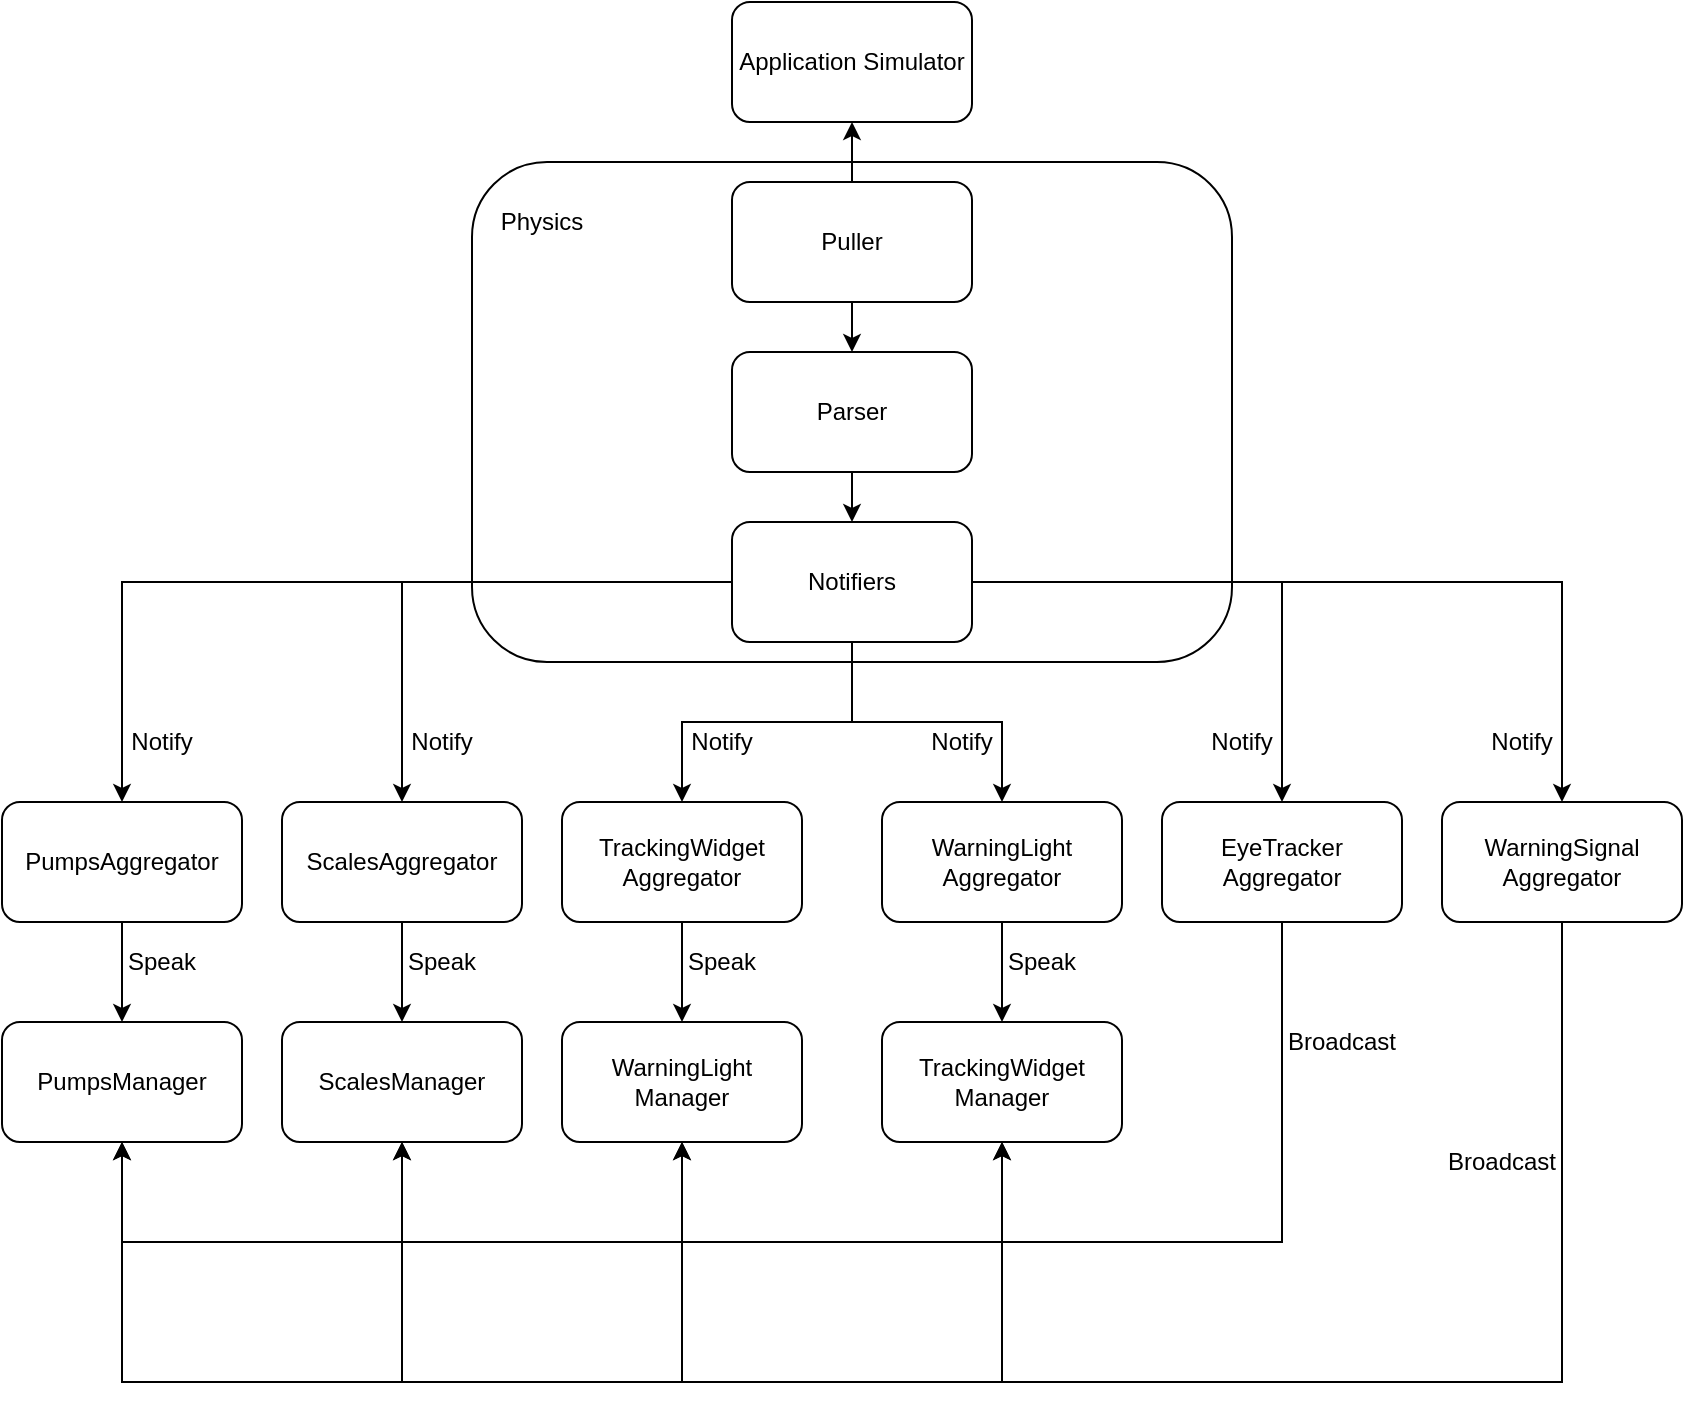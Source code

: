 <mxfile version="13.1.11" type="device"><diagram id="3iFWgDSy5vpxFUqAFcfY" name="Page-1"><mxGraphModel dx="1262" dy="691" grid="1" gridSize="10" guides="1" tooltips="1" connect="1" arrows="1" fold="1" page="1" pageScale="1" pageWidth="850" pageHeight="1100" math="0" shadow="0"><root><mxCell id="0"/><mxCell id="1" parent="0"/><mxCell id="XyhR9izWv1WPLT1sSx5N-1" value="Application Simulator" style="rounded=1;whiteSpace=wrap;html=1;" vertex="1" parent="1"><mxGeometry x="365" y="50" width="120" height="60" as="geometry"/></mxCell><mxCell id="XyhR9izWv1WPLT1sSx5N-43" value="" style="rounded=1;whiteSpace=wrap;html=1;fillColor=none;" vertex="1" parent="1"><mxGeometry x="235" y="130" width="380" height="250" as="geometry"/></mxCell><mxCell id="XyhR9izWv1WPLT1sSx5N-62" style="edgeStyle=orthogonalEdgeStyle;rounded=0;orthogonalLoop=1;jettySize=auto;html=1;exitX=0.5;exitY=0;exitDx=0;exitDy=0;entryX=0.5;entryY=1;entryDx=0;entryDy=0;" edge="1" parent="1" source="XyhR9izWv1WPLT1sSx5N-44" target="XyhR9izWv1WPLT1sSx5N-1"><mxGeometry relative="1" as="geometry"/></mxCell><mxCell id="XyhR9izWv1WPLT1sSx5N-63" style="edgeStyle=orthogonalEdgeStyle;rounded=0;orthogonalLoop=1;jettySize=auto;html=1;exitX=0.5;exitY=1;exitDx=0;exitDy=0;entryX=0.5;entryY=0;entryDx=0;entryDy=0;" edge="1" parent="1" source="XyhR9izWv1WPLT1sSx5N-44" target="XyhR9izWv1WPLT1sSx5N-45"><mxGeometry relative="1" as="geometry"/></mxCell><mxCell id="XyhR9izWv1WPLT1sSx5N-44" value="Puller" style="rounded=1;whiteSpace=wrap;html=1;fillColor=none;" vertex="1" parent="1"><mxGeometry x="365" y="140" width="120" height="60" as="geometry"/></mxCell><mxCell id="XyhR9izWv1WPLT1sSx5N-64" style="edgeStyle=orthogonalEdgeStyle;rounded=0;orthogonalLoop=1;jettySize=auto;html=1;exitX=0.5;exitY=1;exitDx=0;exitDy=0;entryX=0.5;entryY=0;entryDx=0;entryDy=0;" edge="1" parent="1" source="XyhR9izWv1WPLT1sSx5N-45" target="XyhR9izWv1WPLT1sSx5N-46"><mxGeometry relative="1" as="geometry"/></mxCell><mxCell id="XyhR9izWv1WPLT1sSx5N-45" value="Parser" style="rounded=1;whiteSpace=wrap;html=1;fillColor=none;" vertex="1" parent="1"><mxGeometry x="365" y="225" width="120" height="60" as="geometry"/></mxCell><mxCell id="XyhR9izWv1WPLT1sSx5N-55" style="edgeStyle=orthogonalEdgeStyle;rounded=0;orthogonalLoop=1;jettySize=auto;html=1;exitX=0;exitY=0.5;exitDx=0;exitDy=0;entryX=0.5;entryY=0;entryDx=0;entryDy=0;" edge="1" parent="1" source="XyhR9izWv1WPLT1sSx5N-46" target="XyhR9izWv1WPLT1sSx5N-48"><mxGeometry relative="1" as="geometry"/></mxCell><mxCell id="XyhR9izWv1WPLT1sSx5N-56" style="edgeStyle=orthogonalEdgeStyle;rounded=0;orthogonalLoop=1;jettySize=auto;html=1;exitX=1;exitY=0.5;exitDx=0;exitDy=0;entryX=0.5;entryY=0;entryDx=0;entryDy=0;" edge="1" parent="1" source="XyhR9izWv1WPLT1sSx5N-46" target="XyhR9izWv1WPLT1sSx5N-53"><mxGeometry relative="1" as="geometry"/></mxCell><mxCell id="XyhR9izWv1WPLT1sSx5N-57" style="edgeStyle=orthogonalEdgeStyle;rounded=0;orthogonalLoop=1;jettySize=auto;html=1;exitX=0.5;exitY=1;exitDx=0;exitDy=0;" edge="1" parent="1" source="XyhR9izWv1WPLT1sSx5N-46" target="XyhR9izWv1WPLT1sSx5N-50"><mxGeometry relative="1" as="geometry"/></mxCell><mxCell id="XyhR9izWv1WPLT1sSx5N-58" style="edgeStyle=orthogonalEdgeStyle;rounded=0;orthogonalLoop=1;jettySize=auto;html=1;exitX=0.5;exitY=1;exitDx=0;exitDy=0;entryX=0.5;entryY=0;entryDx=0;entryDy=0;" edge="1" parent="1" source="XyhR9izWv1WPLT1sSx5N-46" target="XyhR9izWv1WPLT1sSx5N-51"><mxGeometry relative="1" as="geometry"/></mxCell><mxCell id="XyhR9izWv1WPLT1sSx5N-60" style="edgeStyle=orthogonalEdgeStyle;rounded=0;orthogonalLoop=1;jettySize=auto;html=1;exitX=1;exitY=0.5;exitDx=0;exitDy=0;entryX=0.5;entryY=0;entryDx=0;entryDy=0;" edge="1" parent="1" source="XyhR9izWv1WPLT1sSx5N-46" target="XyhR9izWv1WPLT1sSx5N-52"><mxGeometry relative="1" as="geometry"/></mxCell><mxCell id="XyhR9izWv1WPLT1sSx5N-61" style="edgeStyle=orthogonalEdgeStyle;rounded=0;orthogonalLoop=1;jettySize=auto;html=1;exitX=0;exitY=0.5;exitDx=0;exitDy=0;" edge="1" parent="1" source="XyhR9izWv1WPLT1sSx5N-46" target="XyhR9izWv1WPLT1sSx5N-49"><mxGeometry relative="1" as="geometry"/></mxCell><mxCell id="XyhR9izWv1WPLT1sSx5N-46" value="Notifiers" style="rounded=1;whiteSpace=wrap;html=1;fillColor=none;" vertex="1" parent="1"><mxGeometry x="365" y="310" width="120" height="60" as="geometry"/></mxCell><mxCell id="XyhR9izWv1WPLT1sSx5N-69" style="edgeStyle=orthogonalEdgeStyle;rounded=0;orthogonalLoop=1;jettySize=auto;html=1;exitX=0.5;exitY=1;exitDx=0;exitDy=0;entryX=0.5;entryY=0;entryDx=0;entryDy=0;" edge="1" parent="1" source="XyhR9izWv1WPLT1sSx5N-48" target="XyhR9izWv1WPLT1sSx5N-65"><mxGeometry relative="1" as="geometry"/></mxCell><mxCell id="XyhR9izWv1WPLT1sSx5N-48" value="PumpsAggregator" style="rounded=1;whiteSpace=wrap;html=1;fillColor=none;" vertex="1" parent="1"><mxGeometry y="450" width="120" height="60" as="geometry"/></mxCell><mxCell id="XyhR9izWv1WPLT1sSx5N-70" style="edgeStyle=orthogonalEdgeStyle;rounded=0;orthogonalLoop=1;jettySize=auto;html=1;exitX=0.5;exitY=1;exitDx=0;exitDy=0;entryX=0.5;entryY=0;entryDx=0;entryDy=0;" edge="1" parent="1" source="XyhR9izWv1WPLT1sSx5N-49" target="XyhR9izWv1WPLT1sSx5N-66"><mxGeometry relative="1" as="geometry"/></mxCell><mxCell id="XyhR9izWv1WPLT1sSx5N-49" value="ScalesAggregator" style="rounded=1;whiteSpace=wrap;html=1;fillColor=none;" vertex="1" parent="1"><mxGeometry x="140" y="450" width="120" height="60" as="geometry"/></mxCell><mxCell id="XyhR9izWv1WPLT1sSx5N-71" style="edgeStyle=orthogonalEdgeStyle;rounded=0;orthogonalLoop=1;jettySize=auto;html=1;exitX=0.5;exitY=1;exitDx=0;exitDy=0;entryX=0.5;entryY=0;entryDx=0;entryDy=0;" edge="1" parent="1" source="XyhR9izWv1WPLT1sSx5N-50" target="XyhR9izWv1WPLT1sSx5N-67"><mxGeometry relative="1" as="geometry"/></mxCell><mxCell id="XyhR9izWv1WPLT1sSx5N-50" value="&lt;div&gt;TrackingWidget&lt;/div&gt;&lt;div&gt;Aggregator&lt;/div&gt;" style="rounded=1;whiteSpace=wrap;html=1;fillColor=none;" vertex="1" parent="1"><mxGeometry x="280" y="450" width="120" height="60" as="geometry"/></mxCell><mxCell id="XyhR9izWv1WPLT1sSx5N-72" style="edgeStyle=orthogonalEdgeStyle;rounded=0;orthogonalLoop=1;jettySize=auto;html=1;exitX=0.5;exitY=1;exitDx=0;exitDy=0;entryX=0.5;entryY=0;entryDx=0;entryDy=0;" edge="1" parent="1" source="XyhR9izWv1WPLT1sSx5N-51" target="XyhR9izWv1WPLT1sSx5N-68"><mxGeometry relative="1" as="geometry"/></mxCell><mxCell id="XyhR9izWv1WPLT1sSx5N-51" value="&lt;div&gt;WarningLight&lt;/div&gt;&lt;div&gt;Aggregator&lt;br&gt;&lt;/div&gt;" style="rounded=1;whiteSpace=wrap;html=1;fillColor=none;" vertex="1" parent="1"><mxGeometry x="440" y="450" width="120" height="60" as="geometry"/></mxCell><mxCell id="XyhR9izWv1WPLT1sSx5N-74" style="edgeStyle=orthogonalEdgeStyle;rounded=0;orthogonalLoop=1;jettySize=auto;html=1;exitX=0.5;exitY=1;exitDx=0;exitDy=0;entryX=0.5;entryY=1;entryDx=0;entryDy=0;" edge="1" parent="1" source="XyhR9izWv1WPLT1sSx5N-52" target="XyhR9izWv1WPLT1sSx5N-65"><mxGeometry relative="1" as="geometry"><Array as="points"><mxPoint x="640" y="670"/><mxPoint x="60" y="670"/></Array></mxGeometry></mxCell><mxCell id="XyhR9izWv1WPLT1sSx5N-76" style="edgeStyle=orthogonalEdgeStyle;rounded=0;orthogonalLoop=1;jettySize=auto;html=1;exitX=0.5;exitY=1;exitDx=0;exitDy=0;entryX=0.5;entryY=1;entryDx=0;entryDy=0;" edge="1" parent="1" source="XyhR9izWv1WPLT1sSx5N-52" target="XyhR9izWv1WPLT1sSx5N-66"><mxGeometry relative="1" as="geometry"><Array as="points"><mxPoint x="640" y="670"/><mxPoint x="200" y="670"/></Array></mxGeometry></mxCell><mxCell id="XyhR9izWv1WPLT1sSx5N-77" style="edgeStyle=orthogonalEdgeStyle;rounded=0;orthogonalLoop=1;jettySize=auto;html=1;exitX=0.5;exitY=1;exitDx=0;exitDy=0;entryX=0.5;entryY=1;entryDx=0;entryDy=0;" edge="1" parent="1" source="XyhR9izWv1WPLT1sSx5N-52" target="XyhR9izWv1WPLT1sSx5N-67"><mxGeometry relative="1" as="geometry"><Array as="points"><mxPoint x="640" y="670"/><mxPoint x="340" y="670"/></Array></mxGeometry></mxCell><mxCell id="XyhR9izWv1WPLT1sSx5N-78" style="edgeStyle=orthogonalEdgeStyle;rounded=0;orthogonalLoop=1;jettySize=auto;html=1;exitX=0.5;exitY=1;exitDx=0;exitDy=0;entryX=0.5;entryY=1;entryDx=0;entryDy=0;" edge="1" parent="1" source="XyhR9izWv1WPLT1sSx5N-52" target="XyhR9izWv1WPLT1sSx5N-68"><mxGeometry relative="1" as="geometry"><Array as="points"><mxPoint x="640" y="670"/><mxPoint x="500" y="670"/></Array></mxGeometry></mxCell><mxCell id="XyhR9izWv1WPLT1sSx5N-52" value="&lt;div&gt;EyeTracker&lt;/div&gt;&lt;div&gt;Aggregator&lt;br&gt;&lt;/div&gt;" style="rounded=1;whiteSpace=wrap;html=1;fillColor=none;" vertex="1" parent="1"><mxGeometry x="580" y="450" width="120" height="60" as="geometry"/></mxCell><mxCell id="XyhR9izWv1WPLT1sSx5N-75" style="edgeStyle=orthogonalEdgeStyle;rounded=0;orthogonalLoop=1;jettySize=auto;html=1;exitX=0.5;exitY=1;exitDx=0;exitDy=0;entryX=0.5;entryY=1;entryDx=0;entryDy=0;" edge="1" parent="1" source="XyhR9izWv1WPLT1sSx5N-53" target="XyhR9izWv1WPLT1sSx5N-65"><mxGeometry relative="1" as="geometry"><Array as="points"><mxPoint x="780" y="740"/><mxPoint x="60" y="740"/></Array></mxGeometry></mxCell><mxCell id="XyhR9izWv1WPLT1sSx5N-79" style="edgeStyle=orthogonalEdgeStyle;rounded=0;orthogonalLoop=1;jettySize=auto;html=1;exitX=0.5;exitY=1;exitDx=0;exitDy=0;entryX=0.5;entryY=1;entryDx=0;entryDy=0;" edge="1" parent="1" source="XyhR9izWv1WPLT1sSx5N-53" target="XyhR9izWv1WPLT1sSx5N-66"><mxGeometry relative="1" as="geometry"><Array as="points"><mxPoint x="780" y="740"/><mxPoint x="200" y="740"/></Array></mxGeometry></mxCell><mxCell id="XyhR9izWv1WPLT1sSx5N-80" style="edgeStyle=orthogonalEdgeStyle;rounded=0;orthogonalLoop=1;jettySize=auto;html=1;exitX=0.5;exitY=1;exitDx=0;exitDy=0;entryX=0.5;entryY=1;entryDx=0;entryDy=0;" edge="1" parent="1" source="XyhR9izWv1WPLT1sSx5N-53" target="XyhR9izWv1WPLT1sSx5N-67"><mxGeometry relative="1" as="geometry"><Array as="points"><mxPoint x="780" y="740"/><mxPoint x="340" y="740"/></Array></mxGeometry></mxCell><mxCell id="XyhR9izWv1WPLT1sSx5N-81" style="edgeStyle=orthogonalEdgeStyle;rounded=0;orthogonalLoop=1;jettySize=auto;html=1;exitX=0.5;exitY=1;exitDx=0;exitDy=0;entryX=0.5;entryY=1;entryDx=0;entryDy=0;" edge="1" parent="1" source="XyhR9izWv1WPLT1sSx5N-53" target="XyhR9izWv1WPLT1sSx5N-68"><mxGeometry relative="1" as="geometry"><Array as="points"><mxPoint x="780" y="740"/><mxPoint x="500" y="740"/></Array></mxGeometry></mxCell><mxCell id="XyhR9izWv1WPLT1sSx5N-53" value="&lt;div&gt;WarningSignal&lt;/div&gt;&lt;div&gt;Aggregator&lt;br&gt;&lt;/div&gt;" style="rounded=1;whiteSpace=wrap;html=1;fillColor=none;" vertex="1" parent="1"><mxGeometry x="720" y="450" width="120" height="60" as="geometry"/></mxCell><mxCell id="XyhR9izWv1WPLT1sSx5N-65" value="PumpsManager" style="rounded=1;whiteSpace=wrap;html=1;fillColor=none;" vertex="1" parent="1"><mxGeometry y="560" width="120" height="60" as="geometry"/></mxCell><mxCell id="XyhR9izWv1WPLT1sSx5N-66" value="ScalesManager" style="rounded=1;whiteSpace=wrap;html=1;fillColor=none;" vertex="1" parent="1"><mxGeometry x="140" y="560" width="120" height="60" as="geometry"/></mxCell><mxCell id="XyhR9izWv1WPLT1sSx5N-67" value="&lt;div&gt;WarningLight&lt;/div&gt;&lt;div&gt;Manager&lt;br&gt;&lt;/div&gt;" style="rounded=1;whiteSpace=wrap;html=1;fillColor=none;" vertex="1" parent="1"><mxGeometry x="280" y="560" width="120" height="60" as="geometry"/></mxCell><mxCell id="XyhR9izWv1WPLT1sSx5N-68" value="&lt;div&gt;TrackingWidget&lt;/div&gt;&lt;div&gt;Manager&lt;br&gt;&lt;/div&gt;" style="rounded=1;whiteSpace=wrap;html=1;fillColor=none;" vertex="1" parent="1"><mxGeometry x="440" y="560" width="120" height="60" as="geometry"/></mxCell><mxCell id="XyhR9izWv1WPLT1sSx5N-82" value="Physics" style="text;html=1;strokeColor=none;fillColor=none;align=center;verticalAlign=middle;whiteSpace=wrap;rounded=0;" vertex="1" parent="1"><mxGeometry x="250" y="150" width="40" height="20" as="geometry"/></mxCell><mxCell id="XyhR9izWv1WPLT1sSx5N-83" value="Broadcast" style="text;html=1;strokeColor=none;fillColor=none;align=center;verticalAlign=middle;whiteSpace=wrap;rounded=0;" vertex="1" parent="1"><mxGeometry x="650" y="560" width="40" height="20" as="geometry"/></mxCell><mxCell id="XyhR9izWv1WPLT1sSx5N-84" value="Broadcast" style="text;html=1;strokeColor=none;fillColor=none;align=center;verticalAlign=middle;whiteSpace=wrap;rounded=0;" vertex="1" parent="1"><mxGeometry x="730" y="620" width="40" height="20" as="geometry"/></mxCell><mxCell id="XyhR9izWv1WPLT1sSx5N-85" value="Notify" style="text;html=1;strokeColor=none;fillColor=none;align=center;verticalAlign=middle;whiteSpace=wrap;rounded=0;" vertex="1" parent="1"><mxGeometry x="60" y="410" width="40" height="20" as="geometry"/></mxCell><mxCell id="XyhR9izWv1WPLT1sSx5N-86" value="Notify" style="text;html=1;strokeColor=none;fillColor=none;align=center;verticalAlign=middle;whiteSpace=wrap;rounded=0;" vertex="1" parent="1"><mxGeometry x="200" y="410" width="40" height="20" as="geometry"/></mxCell><mxCell id="XyhR9izWv1WPLT1sSx5N-88" value="Notify" style="text;html=1;strokeColor=none;fillColor=none;align=center;verticalAlign=middle;whiteSpace=wrap;rounded=0;" vertex="1" parent="1"><mxGeometry x="340" y="410" width="40" height="20" as="geometry"/></mxCell><mxCell id="XyhR9izWv1WPLT1sSx5N-89" value="Notify" style="text;html=1;strokeColor=none;fillColor=none;align=center;verticalAlign=middle;whiteSpace=wrap;rounded=0;" vertex="1" parent="1"><mxGeometry x="460" y="410" width="40" height="20" as="geometry"/></mxCell><mxCell id="XyhR9izWv1WPLT1sSx5N-90" value="Notify" style="text;html=1;strokeColor=none;fillColor=none;align=center;verticalAlign=middle;whiteSpace=wrap;rounded=0;" vertex="1" parent="1"><mxGeometry x="600" y="410" width="40" height="20" as="geometry"/></mxCell><mxCell id="XyhR9izWv1WPLT1sSx5N-91" value="Notify" style="text;html=1;strokeColor=none;fillColor=none;align=center;verticalAlign=middle;whiteSpace=wrap;rounded=0;" vertex="1" parent="1"><mxGeometry x="740" y="410" width="40" height="20" as="geometry"/></mxCell><mxCell id="XyhR9izWv1WPLT1sSx5N-92" value="Speak" style="text;html=1;strokeColor=none;fillColor=none;align=center;verticalAlign=middle;whiteSpace=wrap;rounded=0;" vertex="1" parent="1"><mxGeometry x="60" y="520" width="40" height="20" as="geometry"/></mxCell><mxCell id="XyhR9izWv1WPLT1sSx5N-95" value="Speak" style="text;html=1;strokeColor=none;fillColor=none;align=center;verticalAlign=middle;whiteSpace=wrap;rounded=0;" vertex="1" parent="1"><mxGeometry x="200" y="520" width="40" height="20" as="geometry"/></mxCell><mxCell id="XyhR9izWv1WPLT1sSx5N-96" value="Speak" style="text;html=1;strokeColor=none;fillColor=none;align=center;verticalAlign=middle;whiteSpace=wrap;rounded=0;" vertex="1" parent="1"><mxGeometry x="340" y="520" width="40" height="20" as="geometry"/></mxCell><mxCell id="XyhR9izWv1WPLT1sSx5N-97" value="Speak" style="text;html=1;strokeColor=none;fillColor=none;align=center;verticalAlign=middle;whiteSpace=wrap;rounded=0;" vertex="1" parent="1"><mxGeometry x="500" y="520" width="40" height="20" as="geometry"/></mxCell></root></mxGraphModel></diagram></mxfile>